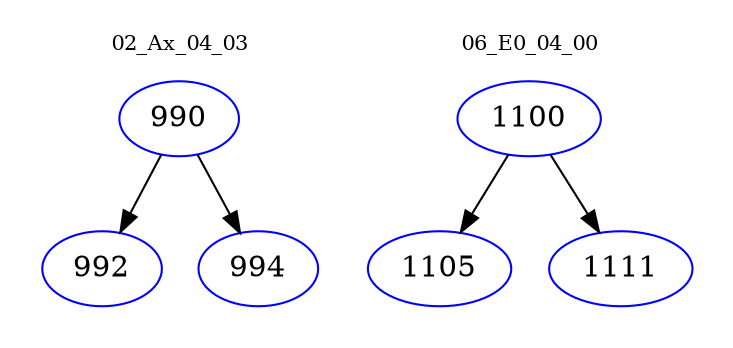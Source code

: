 digraph{
subgraph cluster_0 {
color = white
label = "02_Ax_04_03";
fontsize=10;
T0_990 [label="990", color="blue"]
T0_990 -> T0_992 [color="black"]
T0_992 [label="992", color="blue"]
T0_990 -> T0_994 [color="black"]
T0_994 [label="994", color="blue"]
}
subgraph cluster_1 {
color = white
label = "06_E0_04_00";
fontsize=10;
T1_1100 [label="1100", color="blue"]
T1_1100 -> T1_1105 [color="black"]
T1_1105 [label="1105", color="blue"]
T1_1100 -> T1_1111 [color="black"]
T1_1111 [label="1111", color="blue"]
}
}
